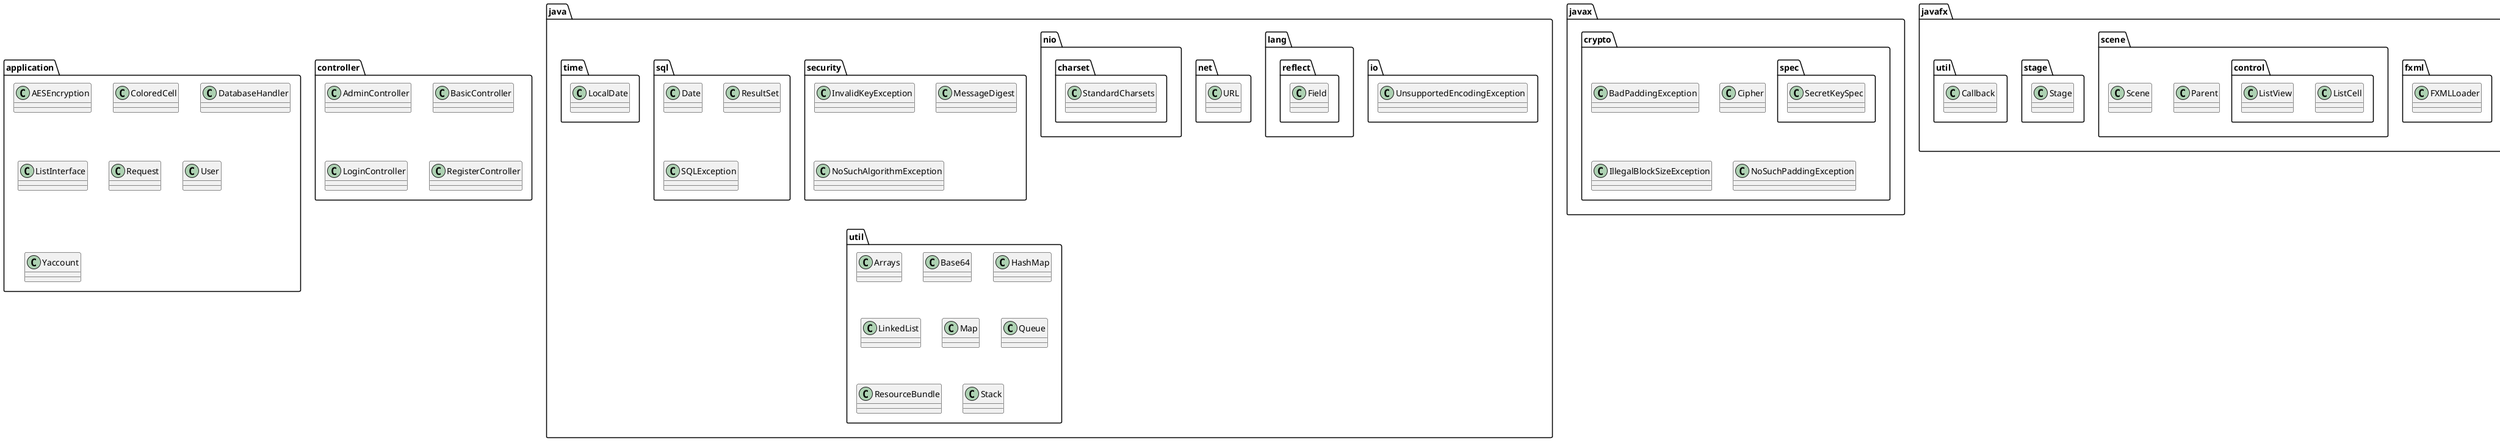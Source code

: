 @startuml
class application.AESEncryption
class application.ColoredCell
class application.DatabaseHandler
class application.ListInterface
class application.Request
class application.User
class application.Yaccount
class controller.AdminController
class controller.BasicController
class controller.LoginController
class controller.RegisterController
class java.io.UnsupportedEncodingException
class java.lang.reflect.Field
class java.net.URL
class java.nio.charset.StandardCharsets
class java.security.InvalidKeyException
class java.security.MessageDigest
class java.security.NoSuchAlgorithmException
class java.sql.Date
class java.sql.ResultSet
class java.sql.SQLException
class java.time.LocalDate
class java.util.Arrays
class java.util.Base64
class java.util.HashMap
class java.util.LinkedList
class java.util.Map
class java.util.Queue
class java.util.ResourceBundle
class java.util.Stack
class javafx.application.Application
class javafx.beans.value.ChangeListener
class javafx.beans.value.ObservableValue
class javafx.event.ActionEvent
class javafx.fxml.FXMLLoader
class javafx.scene.Parent
class javafx.scene.Scene
class javafx.scene.control.ListCell
class javafx.scene.control.ListView
class javafx.stage.Stage
class javafx.util.Callback
class javax.crypto.BadPaddingException
class javax.crypto.Cipher
class javax.crypto.IllegalBlockSizeException
class javax.crypto.NoSuchPaddingException
class javax.crypto.spec.SecretKeySpec
@enduml